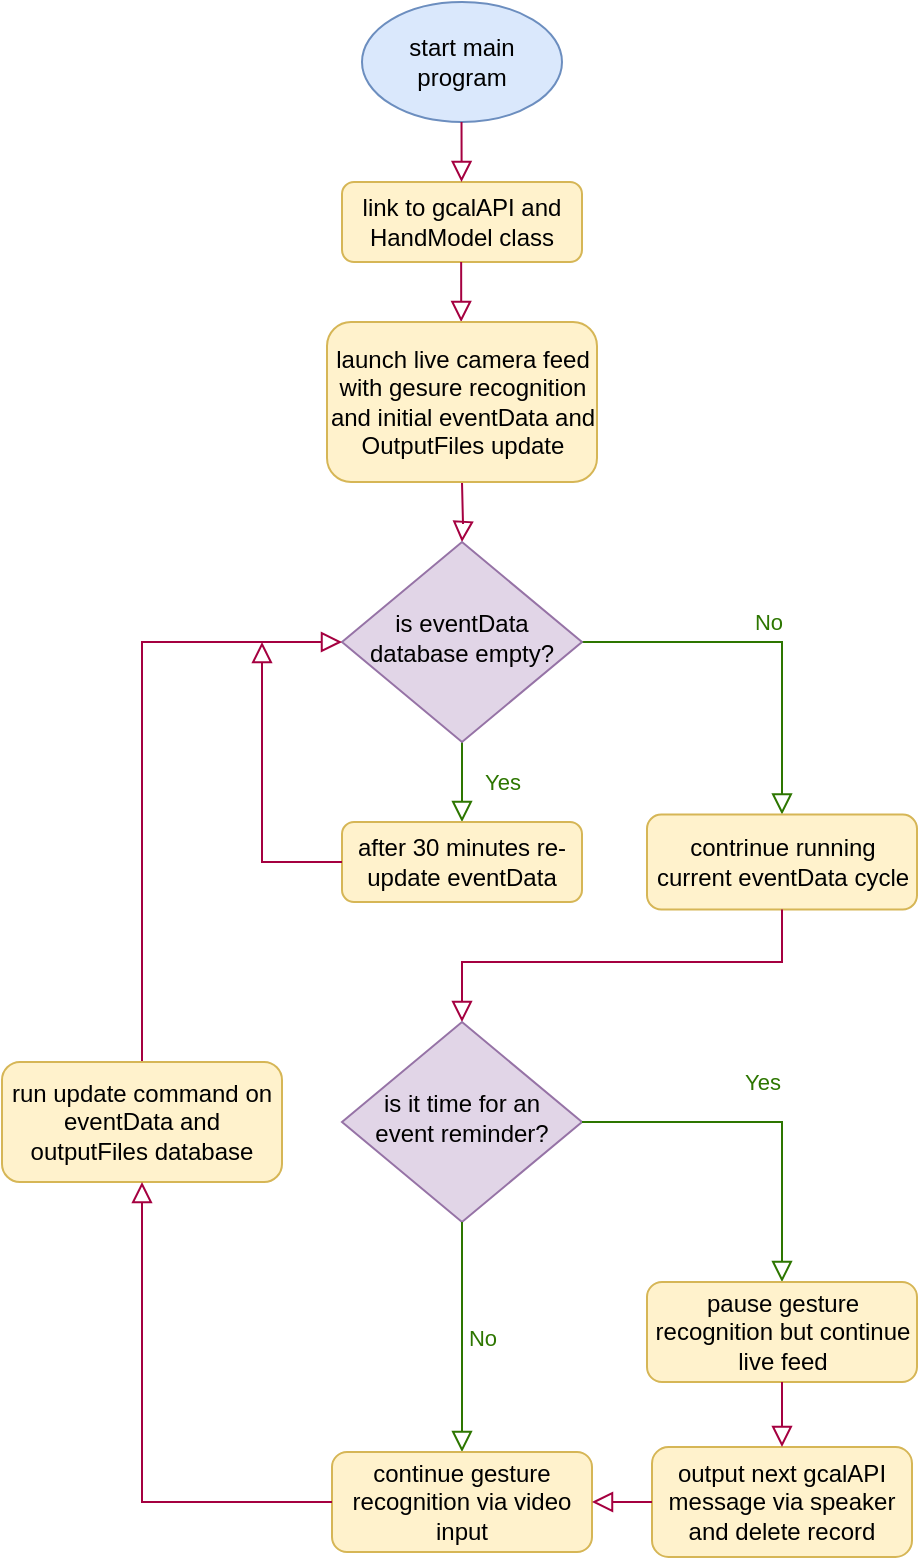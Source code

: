 <mxfile version="14.1.8" type="device"><diagram id="C5RBs43oDa-KdzZeNtuy" name="Page-1"><mxGraphModel dx="856" dy="681" grid="1" gridSize="10" guides="1" tooltips="1" connect="1" arrows="1" fold="1" page="1" pageScale="1" pageWidth="827" pageHeight="1169" math="0" shadow="0"><root><mxCell id="WIyWlLk6GJQsqaUBKTNV-0"/><mxCell id="WIyWlLk6GJQsqaUBKTNV-1" parent="WIyWlLk6GJQsqaUBKTNV-0"/><mxCell id="WIyWlLk6GJQsqaUBKTNV-3" value="link to gcalAPI and HandModel class" style="rounded=1;whiteSpace=wrap;html=1;fontSize=12;glass=0;strokeWidth=1;shadow=0;fillColor=#fff2cc;strokeColor=#d6b656;" parent="WIyWlLk6GJQsqaUBKTNV-1" vertex="1"><mxGeometry x="280" y="110" width="120" height="40" as="geometry"/></mxCell><mxCell id="WIyWlLk6GJQsqaUBKTNV-4" value="Yes" style="rounded=0;html=1;jettySize=auto;orthogonalLoop=1;fontSize=11;endArrow=block;endFill=0;endSize=8;strokeWidth=1;shadow=0;labelBackgroundColor=none;edgeStyle=orthogonalEdgeStyle;exitX=0.5;exitY=1;exitDx=0;exitDy=0;fillColor=#60a917;strokeColor=#2D7600;fontColor=#2D7600;" parent="WIyWlLk6GJQsqaUBKTNV-1" source="J05a8xgY3lXuqet3SIZG-7" edge="1"><mxGeometry y="20" relative="1" as="geometry"><mxPoint as="offset"/><mxPoint x="340" y="360" as="sourcePoint"/><mxPoint x="340" y="430" as="targetPoint"/></mxGeometry></mxCell><mxCell id="WIyWlLk6GJQsqaUBKTNV-5" value="No" style="edgeStyle=orthogonalEdgeStyle;rounded=0;html=1;jettySize=auto;orthogonalLoop=1;fontSize=11;endArrow=block;endFill=0;endSize=8;strokeWidth=1;shadow=0;labelBackgroundColor=none;exitX=1;exitY=0.5;exitDx=0;exitDy=0;fillColor=#60a917;strokeColor=#2D7600;fontColor=#2D7600;" parent="WIyWlLk6GJQsqaUBKTNV-1" source="J05a8xgY3lXuqet3SIZG-7" target="WIyWlLk6GJQsqaUBKTNV-7" edge="1"><mxGeometry y="10" relative="1" as="geometry"><mxPoint as="offset"/><mxPoint x="390.0" y="320.0" as="sourcePoint"/><Array as="points"><mxPoint x="500" y="340"/></Array></mxGeometry></mxCell><mxCell id="WIyWlLk6GJQsqaUBKTNV-7" value="contrinue running current eventData cycle" style="rounded=1;whiteSpace=wrap;html=1;fontSize=12;glass=0;strokeWidth=1;shadow=0;fillColor=#fff2cc;strokeColor=#d6b656;align=center;" parent="WIyWlLk6GJQsqaUBKTNV-1" vertex="1"><mxGeometry x="432.5" y="426.25" width="135" height="47.5" as="geometry"/></mxCell><mxCell id="WIyWlLk6GJQsqaUBKTNV-12" value="after 30 minutes re-update eventData" style="rounded=1;whiteSpace=wrap;html=1;fontSize=12;glass=0;strokeWidth=1;shadow=0;fillColor=#fff2cc;strokeColor=#d6b656;" parent="WIyWlLk6GJQsqaUBKTNV-1" vertex="1"><mxGeometry x="280" y="430" width="120" height="40" as="geometry"/></mxCell><mxCell id="J05a8xgY3lXuqet3SIZG-1" value="start main program" style="strokeWidth=1;html=1;shape=mxgraph.flowchart.start_1;whiteSpace=wrap;fillColor=#dae8fc;strokeColor=#6c8ebf;" parent="WIyWlLk6GJQsqaUBKTNV-1" vertex="1"><mxGeometry x="290" y="20" width="100" height="60" as="geometry"/></mxCell><mxCell id="J05a8xgY3lXuqet3SIZG-3" value="" style="rounded=0;html=1;jettySize=auto;orthogonalLoop=1;fontSize=11;endArrow=block;endFill=0;endSize=8;strokeWidth=1;shadow=0;labelBackgroundColor=none;edgeStyle=orthogonalEdgeStyle;fillColor=#d80073;strokeColor=#A50040;" parent="WIyWlLk6GJQsqaUBKTNV-1" edge="1"><mxGeometry relative="1" as="geometry"><mxPoint x="339.58" y="150" as="sourcePoint"/><mxPoint x="339.58" y="180" as="targetPoint"/><Array as="points"><mxPoint x="339.58" y="170"/><mxPoint x="339.58" y="170"/></Array></mxGeometry></mxCell><mxCell id="J05a8xgY3lXuqet3SIZG-6" value="" style="rounded=0;html=1;jettySize=auto;orthogonalLoop=1;fontSize=11;endArrow=block;endFill=0;endSize=8;strokeWidth=1;shadow=0;labelBackgroundColor=none;edgeStyle=orthogonalEdgeStyle;fillColor=#d80073;strokeColor=#A50040;" parent="WIyWlLk6GJQsqaUBKTNV-1" target="J05a8xgY3lXuqet3SIZG-7" edge="1"><mxGeometry relative="1" as="geometry"><mxPoint x="340" y="260" as="sourcePoint"/></mxGeometry></mxCell><mxCell id="J05a8xgY3lXuqet3SIZG-7" value="is eventData database empty?" style="rhombus;whiteSpace=wrap;html=1;shadow=0;fontFamily=Helvetica;fontSize=12;align=center;strokeWidth=1;spacing=6;spacingTop=-4;fillColor=#e1d5e7;strokeColor=#9673a6;" parent="WIyWlLk6GJQsqaUBKTNV-1" vertex="1"><mxGeometry x="280" y="290" width="120" height="100" as="geometry"/></mxCell><mxCell id="J05a8xgY3lXuqet3SIZG-8" value="launch live camera feed with gesure recognition and initial eventData and OutputFiles update" style="rounded=1;whiteSpace=wrap;html=1;fontSize=12;glass=0;strokeWidth=1;shadow=0;fillColor=#fff2cc;strokeColor=#d6b656;" parent="WIyWlLk6GJQsqaUBKTNV-1" vertex="1"><mxGeometry x="272.5" y="180" width="135" height="80" as="geometry"/></mxCell><mxCell id="J05a8xgY3lXuqet3SIZG-9" value="" style="rounded=0;html=1;jettySize=auto;orthogonalLoop=1;fontSize=11;endArrow=block;endFill=0;endSize=8;strokeWidth=1;shadow=0;labelBackgroundColor=none;edgeStyle=orthogonalEdgeStyle;fillColor=#d80073;strokeColor=#A50040;" parent="WIyWlLk6GJQsqaUBKTNV-1" edge="1"><mxGeometry relative="1" as="geometry"><mxPoint x="339.76" y="80" as="sourcePoint"/><mxPoint x="339.76" y="110.0" as="targetPoint"/><Array as="points"><mxPoint x="339.76" y="100"/><mxPoint x="339.76" y="100"/></Array></mxGeometry></mxCell><mxCell id="J05a8xgY3lXuqet3SIZG-10" value="" style="rounded=0;html=1;jettySize=auto;orthogonalLoop=1;fontSize=11;endArrow=block;endFill=0;endSize=8;strokeWidth=1;shadow=0;labelBackgroundColor=none;edgeStyle=orthogonalEdgeStyle;exitX=0;exitY=0.5;exitDx=0;exitDy=0;fillColor=#d80073;strokeColor=#A50040;" parent="WIyWlLk6GJQsqaUBKTNV-1" source="WIyWlLk6GJQsqaUBKTNV-12" edge="1"><mxGeometry relative="1" as="geometry"><mxPoint x="250" y="440" as="sourcePoint"/><mxPoint x="240" y="340" as="targetPoint"/><Array as="points"><mxPoint x="240" y="450"/></Array></mxGeometry></mxCell><mxCell id="J05a8xgY3lXuqet3SIZG-11" value="" style="rounded=0;html=1;jettySize=auto;orthogonalLoop=1;fontSize=11;endArrow=block;endFill=0;endSize=8;strokeWidth=1;shadow=0;labelBackgroundColor=none;edgeStyle=orthogonalEdgeStyle;entryX=0.5;entryY=0;entryDx=0;entryDy=0;fillColor=#d80073;strokeColor=#A50040;exitX=0.5;exitY=1;exitDx=0;exitDy=0;" parent="WIyWlLk6GJQsqaUBKTNV-1" edge="1" source="WIyWlLk6GJQsqaUBKTNV-7"><mxGeometry relative="1" as="geometry"><mxPoint x="510" y="520" as="sourcePoint"/><mxPoint x="340" y="530" as="targetPoint"/><Array as="points"><mxPoint x="500" y="500"/><mxPoint x="340" y="500"/></Array></mxGeometry></mxCell><mxCell id="J05a8xgY3lXuqet3SIZG-12" value="is it time for an event reminder?" style="rhombus;whiteSpace=wrap;html=1;shadow=0;fontFamily=Helvetica;fontSize=12;align=center;strokeWidth=1;spacing=6;spacingTop=-4;fillColor=#e1d5e7;strokeColor=#9673a6;" parent="WIyWlLk6GJQsqaUBKTNV-1" vertex="1"><mxGeometry x="280" y="530" width="120" height="100" as="geometry"/></mxCell><mxCell id="J05a8xgY3lXuqet3SIZG-15" value="No" style="edgeStyle=orthogonalEdgeStyle;rounded=0;jettySize=auto;orthogonalLoop=1;fontSize=11;endArrow=block;endFill=0;endSize=8;strokeWidth=1;shadow=0;labelBackgroundColor=none;exitX=0.5;exitY=1;exitDx=0;exitDy=0;fillColor=#60a917;strokeColor=#2D7600;fontColor=#2D7600;html=1;entryX=0.5;entryY=0;entryDx=0;entryDy=0;" parent="WIyWlLk6GJQsqaUBKTNV-1" target="J05a8xgY3lXuqet3SIZG-18" edge="1" source="J05a8xgY3lXuqet3SIZG-12"><mxGeometry y="10" relative="1" as="geometry"><mxPoint as="offset"/><mxPoint x="400" y="580" as="sourcePoint"/><mxPoint x="310" y="700" as="targetPoint"/><Array as="points"/></mxGeometry></mxCell><mxCell id="J05a8xgY3lXuqet3SIZG-16" value="Yes" style="rounded=0;html=1;jettySize=auto;orthogonalLoop=1;fontSize=11;endArrow=block;endFill=0;endSize=8;strokeWidth=1;shadow=0;labelBackgroundColor=none;edgeStyle=orthogonalEdgeStyle;exitX=1;exitY=0.5;exitDx=0;exitDy=0;entryX=0.5;entryY=0;entryDx=0;entryDy=0;fillColor=#60a917;strokeColor=#2D7600;fontColor=#2D7600;" parent="WIyWlLk6GJQsqaUBKTNV-1" target="J05a8xgY3lXuqet3SIZG-17" edge="1" source="J05a8xgY3lXuqet3SIZG-12"><mxGeometry y="20" relative="1" as="geometry"><mxPoint as="offset"/><mxPoint x="339.71" y="630" as="sourcePoint"/><mxPoint x="340" y="650" as="targetPoint"/><Array as="points"><mxPoint x="500" y="580"/></Array></mxGeometry></mxCell><mxCell id="J05a8xgY3lXuqet3SIZG-17" value="pause gesture recognition but continue live feed" style="rounded=1;whiteSpace=wrap;html=1;fontSize=12;glass=0;strokeWidth=1;shadow=0;fillColor=#fff2cc;strokeColor=#d6b656;" parent="WIyWlLk6GJQsqaUBKTNV-1" vertex="1"><mxGeometry x="432.5" y="660" width="135" height="50" as="geometry"/></mxCell><mxCell id="J05a8xgY3lXuqet3SIZG-18" value="continue gesture recognition via video input" style="rounded=1;whiteSpace=wrap;html=1;fontSize=12;glass=0;strokeWidth=1;shadow=0;fillColor=#fff2cc;strokeColor=#d6b656;" parent="WIyWlLk6GJQsqaUBKTNV-1" vertex="1"><mxGeometry x="275" y="745" width="130" height="50" as="geometry"/></mxCell><mxCell id="J05a8xgY3lXuqet3SIZG-24" value="output next gcalAPI message via speaker and delete record" style="rounded=1;whiteSpace=wrap;html=1;fontSize=12;glass=0;strokeWidth=1;shadow=0;fillColor=#fff2cc;strokeColor=#d6b656;" parent="WIyWlLk6GJQsqaUBKTNV-1" vertex="1"><mxGeometry x="435" y="742.5" width="130" height="55" as="geometry"/></mxCell><mxCell id="J05a8xgY3lXuqet3SIZG-26" value="" style="rounded=0;html=1;jettySize=auto;orthogonalLoop=1;fontSize=11;endArrow=block;endFill=0;endSize=8;strokeWidth=1;shadow=0;labelBackgroundColor=none;edgeStyle=orthogonalEdgeStyle;entryX=0.5;entryY=0;entryDx=0;entryDy=0;fillColor=#d80073;strokeColor=#A50040;exitX=0.5;exitY=1;exitDx=0;exitDy=0;" parent="WIyWlLk6GJQsqaUBKTNV-1" target="J05a8xgY3lXuqet3SIZG-24" edge="1" source="J05a8xgY3lXuqet3SIZG-17"><mxGeometry relative="1" as="geometry"><mxPoint x="499.71" y="710" as="sourcePoint"/><mxPoint x="499.71" y="740" as="targetPoint"/></mxGeometry></mxCell><mxCell id="J05a8xgY3lXuqet3SIZG-30" value="" style="rounded=0;html=1;jettySize=auto;orthogonalLoop=1;fontSize=11;endArrow=block;endFill=0;endSize=8;strokeWidth=1;shadow=0;labelBackgroundColor=none;edgeStyle=orthogonalEdgeStyle;exitX=0.5;exitY=0;exitDx=0;exitDy=0;fillColor=#d80073;strokeColor=#A50040;" parent="WIyWlLk6GJQsqaUBKTNV-1" source="LX3NWXz8S1BdU7mw_9O0-4" edge="1"><mxGeometry relative="1" as="geometry"><mxPoint x="270" y="770" as="sourcePoint"/><mxPoint x="280" y="340" as="targetPoint"/><Array as="points"><mxPoint x="180" y="340"/></Array></mxGeometry></mxCell><mxCell id="J05a8xgY3lXuqet3SIZG-31" value="" style="rounded=0;html=1;jettySize=auto;orthogonalLoop=1;fontSize=11;endArrow=block;endFill=0;endSize=8;strokeWidth=1;shadow=0;labelBackgroundColor=none;edgeStyle=orthogonalEdgeStyle;exitX=0;exitY=0.5;exitDx=0;exitDy=0;fillColor=#d80073;strokeColor=#A50040;entryX=1;entryY=0.5;entryDx=0;entryDy=0;" parent="WIyWlLk6GJQsqaUBKTNV-1" source="J05a8xgY3lXuqet3SIZG-24" target="J05a8xgY3lXuqet3SIZG-18" edge="1"><mxGeometry relative="1" as="geometry"><mxPoint x="339.71" y="710" as="sourcePoint"/><mxPoint x="420" y="730" as="targetPoint"/><Array as="points"><mxPoint x="435" y="770"/></Array></mxGeometry></mxCell><mxCell id="LX3NWXz8S1BdU7mw_9O0-4" value="run update command on eventData and outputFiles database" style="whiteSpace=wrap;html=1;rounded=1;shadow=0;strokeColor=#d6b656;strokeWidth=1;fillColor=#fff2cc;glass=0;" vertex="1" parent="WIyWlLk6GJQsqaUBKTNV-1"><mxGeometry x="110" y="550" width="140" height="60" as="geometry"/></mxCell><mxCell id="LX3NWXz8S1BdU7mw_9O0-6" value="" style="rounded=0;html=1;jettySize=auto;orthogonalLoop=1;fontSize=11;endArrow=block;endFill=0;endSize=8;strokeWidth=1;shadow=0;labelBackgroundColor=none;edgeStyle=orthogonalEdgeStyle;exitX=0;exitY=0.5;exitDx=0;exitDy=0;fillColor=#d80073;strokeColor=#A50040;entryX=0.5;entryY=1;entryDx=0;entryDy=0;" edge="1" parent="WIyWlLk6GJQsqaUBKTNV-1" source="J05a8xgY3lXuqet3SIZG-18" target="LX3NWXz8S1BdU7mw_9O0-4"><mxGeometry relative="1" as="geometry"><mxPoint x="280" y="770" as="sourcePoint"/><mxPoint x="150" y="660" as="targetPoint"/><Array as="points"><mxPoint x="180" y="770"/></Array></mxGeometry></mxCell></root></mxGraphModel></diagram></mxfile>